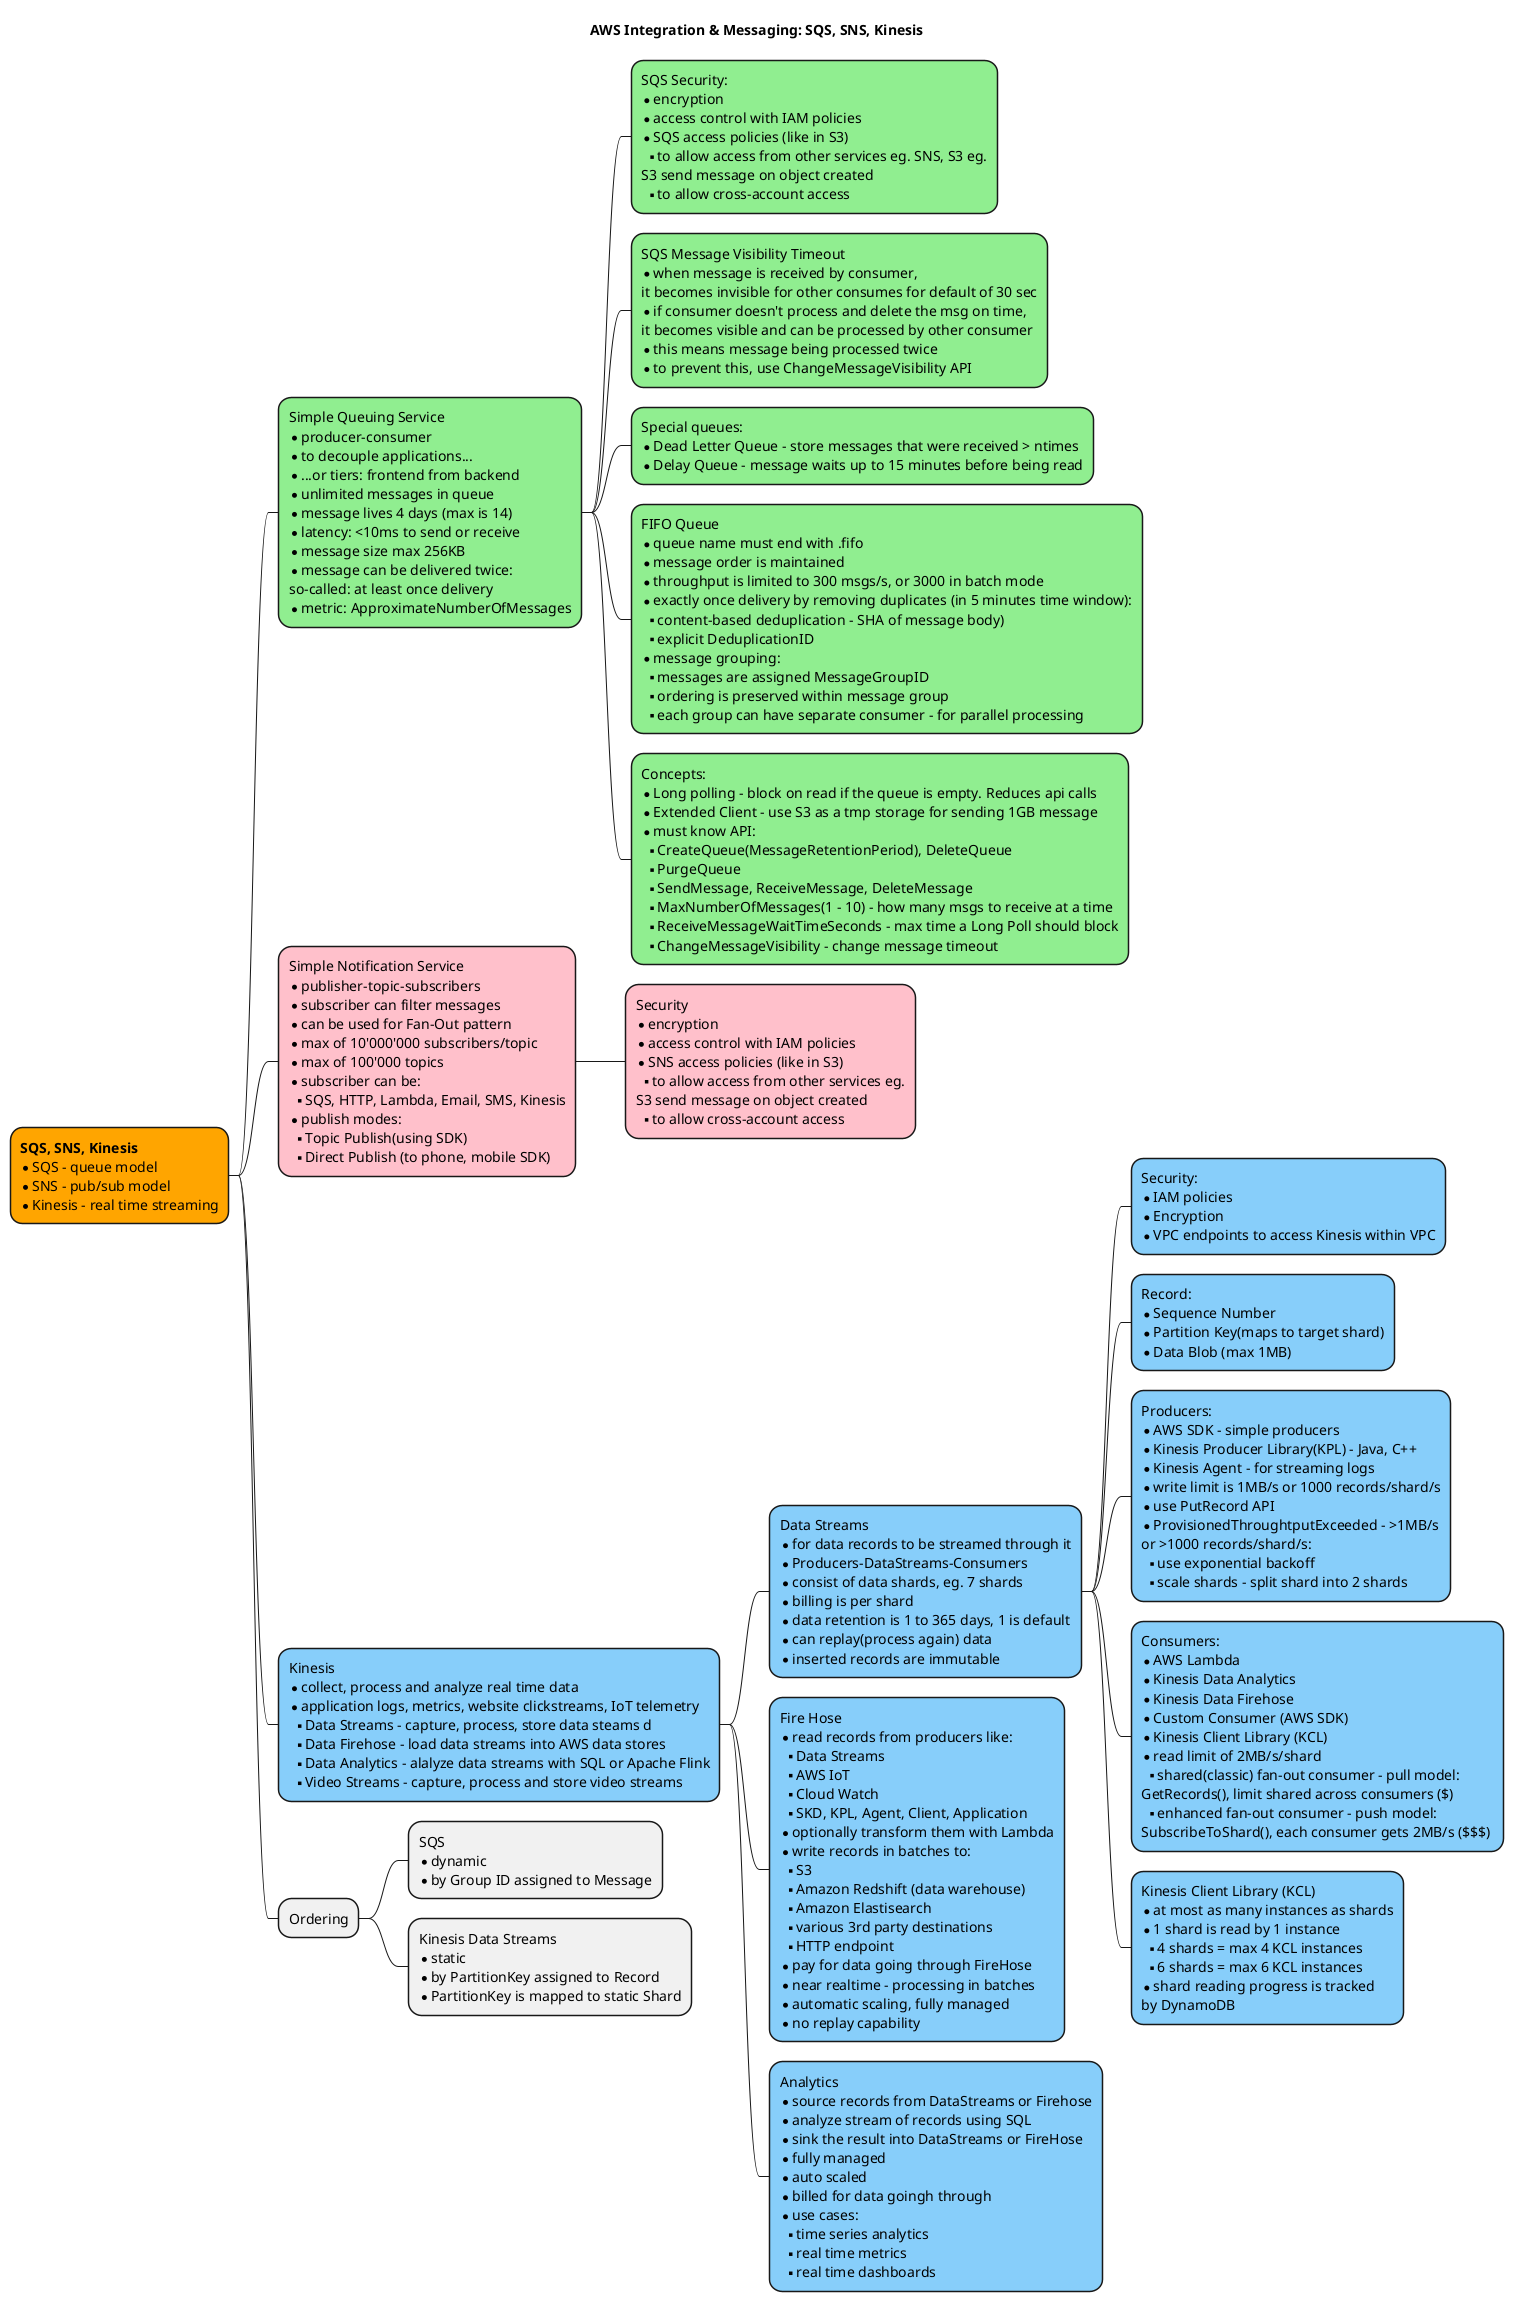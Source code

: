 @startmindmap 00-diagram

title AWS Integration & Messaging: SQS, SNS, Kinesis

<style>
mindmapDiagram {
  .sns {
    BackgroundColor Pink
  }
  .orange {
    BackgroundColor orange
  }
  .kinesis {
    BackgroundColor LightSkyBlue
  }
  .sqs {
    BackgroundColor LightGreen
  }
}
</style>


*[#Orange] <b>SQS, SNS, Kinesis\n*SQS - queue model\n*SNS - pub/sub model\n*Kinesis - real time streaming
 * Simple Queuing Service\n*producer-consumer\n*to decouple applications...\n*...or tiers: frontend from backend\n*unlimited messages in queue\n*message lives 4 days (max is 14)\n*latency: <10ms to send or receive\n*message size max 256KB\n*message can be delivered twice:\nso-called: at least once delivery\n*metric: ApproximateNumberOfMessages <<sqs>>
  * SQS Security:\n*encryption\n*access control with IAM policies\n*SQS access policies (like in S3)\n**to allow access from other services eg. SNS, S3 eg.\nS3 send message on object created\n**to allow cross-account access <<sqs>>
  * SQS Message Visibility Timeout\n*when message is received by consumer,\nit becomes invisible for other consumes for default of 30 sec\n*if consumer doesn't process and delete the msg on time,\nit becomes visible and can be processed by other consumer\n*this means message being processed twice\n*to prevent this, use ChangeMessageVisibility API <<sqs>>
  * Special queues:\n*Dead Letter Queue - store messages that were received > ntimes\n*Delay Queue - message waits up to 15 minutes before being read <<sqs>>
  * FIFO Queue\n*queue name must end with .fifo\n*message order is maintained\n*throughput is limited to 300 msgs/s, or 3000 in batch mode\n*exactly once delivery by removing duplicates (in 5 minutes time window):\n**content-based deduplication - SHA of message body)\n**explicit DeduplicationID\n*message grouping:\n**messages are assigned MessageGroupID\n**ordering is preserved within message group\n**each group can have separate consumer - for parallel processing <<sqs>>
  * Concepts:\n*Long polling - block on read if the queue is empty. Reduces api calls\n*Extended Client - use S3 as a tmp storage for sending 1GB message\n*must know API:\n**CreateQueue(MessageRetentionPeriod), DeleteQueue\n**PurgeQueue\n**SendMessage, ReceiveMessage, DeleteMessage\n**MaxNumberOfMessages(1 - 10) - how many msgs to receive at a time\n**ReceiveMessageWaitTimeSeconds - max time a Long Poll should block\n**ChangeMessageVisibility - change message timeout <<sqs>>
 * Simple Notification Service\n*publisher-topic-subscribers\n*subscriber can filter messages\n*can be used for Fan-Out pattern\n*max of 10'000'000 subscribers/topic\n*max of 100'000 topics\n*subscriber can be:\n**SQS, HTTP, Lambda, Email, SMS, Kinesis\n*publish modes:\n**Topic Publish(using SDK)\n**Direct Publish (to phone, mobile SDK) <<sns>>
  * Security\n*encryption\n*access control with IAM policies\n*SNS access policies (like in S3)\n**to allow access from other services eg.\nS3 send message on object created\n**to allow cross-account access <<sns>>
 * Kinesis\n*collect, process and analyze real time data\n*application logs, metrics, website clickstreams, IoT telemetry\n**Data Streams - capture, process, store data steams d\n**Data Firehose - load data streams into AWS data stores\n**Data Analytics - alalyze data streams with SQL or Apache Flink\n**Video Streams - capture, process and store video streams <<kinesis>>
  * Data Streams\n*for data records to be streamed through it\n*Producers-DataStreams-Consumers\n*consist of data shards, eg. 7 shards\n*billing is per shard\n*data retention is 1 to 365 days, 1 is default\n*can replay(process again) data\n*inserted records are immutable <<kinesis>>
   * Security:\n*IAM policies\n*Encryption\n*VPC endpoints to access Kinesis within VPC <<kinesis>>
   * Record:\n*Sequence Number\n*Partition Key(maps to target shard)\n*Data Blob (max 1MB) <<kinesis>>
   * Producers:\n*AWS SDK - simple producers\n*Kinesis Producer Library(KPL) - Java, C++\n*Kinesis Agent - for streaming logs\n*write limit is 1MB/s or 1000 records/shard/s\n*use PutRecord API\n*ProvisionedThroughtputExceeded - >1MB/s\nor >1000 records/shard/s:\n**use exponential backoff\n**scale shards - split shard into 2 shards <<kinesis>>
   * Consumers:\n*AWS Lambda\n*Kinesis Data Analytics\n*Kinesis Data Firehose\n*Custom Consumer (AWS SDK)\n*Kinesis Client Library (KCL)\n*read limit of 2MB/s/shard\n**shared(classic) fan-out consumer - pull model:\nGetRecords(), limit shared across consumers ($)\n**enhanced fan-out consumer - push model:\nSubscribeToShard(), each consumer gets 2MB/s ($$$) <<kinesis>>
   * Kinesis Client Library (KCL)\n*at most as many instances as shards\n*1 shard is read by 1 instance\n**4 shards = max 4 KCL instances\n**6 shards = max 6 KCL instances\n*shard reading progress is tracked\nby DynamoDB <<kinesis>>
  * Fire Hose\n*read records from producers like:\n**Data Streams\n**AWS IoT\n**Cloud Watch\n**SKD, KPL, Agent, Client, Application\n*optionally transform them with Lambda\n*write records in batches to:\n**S3\n**Amazon Redshift (data warehouse)\n**Amazon Elastisearch\n**various 3rd party destinations\n**HTTP endpoint\n*pay for data going through FireHose\n*near realtime - processing in batches\n*automatic scaling, fully managed\n*no replay capability <<kinesis>>
  * Analytics\n*source records from DataStreams or Firehose\n*analyze stream of records using SQL\n*sink the result into DataStreams or FireHose\n*fully managed\n*auto scaled\n*billed for data goingh through\n*use cases:\n**time series analytics\n**real time metrics\n** real time dashboards <<kinesis>>
 * Ordering
  * SQS\n*dynamic\n*by Group ID assigned to Message
  * Kinesis Data Streams\n*static\n*by PartitionKey assigned to Record\n*PartitionKey is mapped to static Shard
@endmindmap

